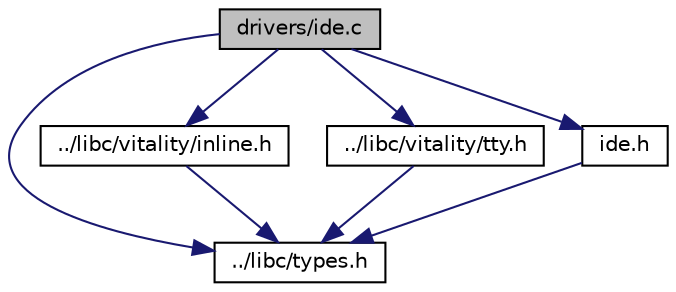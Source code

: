 digraph "drivers/ide.c"
{
  edge [fontname="Helvetica",fontsize="10",labelfontname="Helvetica",labelfontsize="10"];
  node [fontname="Helvetica",fontsize="10",shape=record];
  Node0 [label="drivers/ide.c",height=0.2,width=0.4,color="black", fillcolor="grey75", style="filled", fontcolor="black"];
  Node0 -> Node1 [color="midnightblue",fontsize="10",style="solid",fontname="Helvetica"];
  Node1 [label="../libc/types.h",height=0.2,width=0.4,color="black", fillcolor="white", style="filled",URL="$a00140.html"];
  Node0 -> Node2 [color="midnightblue",fontsize="10",style="solid",fontname="Helvetica"];
  Node2 [label="../libc/vitality/inline.h",height=0.2,width=0.4,color="black", fillcolor="white", style="filled",URL="$a00164.html"];
  Node2 -> Node1 [color="midnightblue",fontsize="10",style="solid",fontname="Helvetica"];
  Node0 -> Node3 [color="midnightblue",fontsize="10",style="solid",fontname="Helvetica"];
  Node3 [label="../libc/vitality/tty.h",height=0.2,width=0.4,color="black", fillcolor="white", style="filled",URL="$a00182.html"];
  Node3 -> Node1 [color="midnightblue",fontsize="10",style="solid",fontname="Helvetica"];
  Node0 -> Node4 [color="midnightblue",fontsize="10",style="solid",fontname="Helvetica"];
  Node4 [label="ide.h",height=0.2,width=0.4,color="black", fillcolor="white", style="filled",URL="$a00035.html"];
  Node4 -> Node1 [color="midnightblue",fontsize="10",style="solid",fontname="Helvetica"];
}
